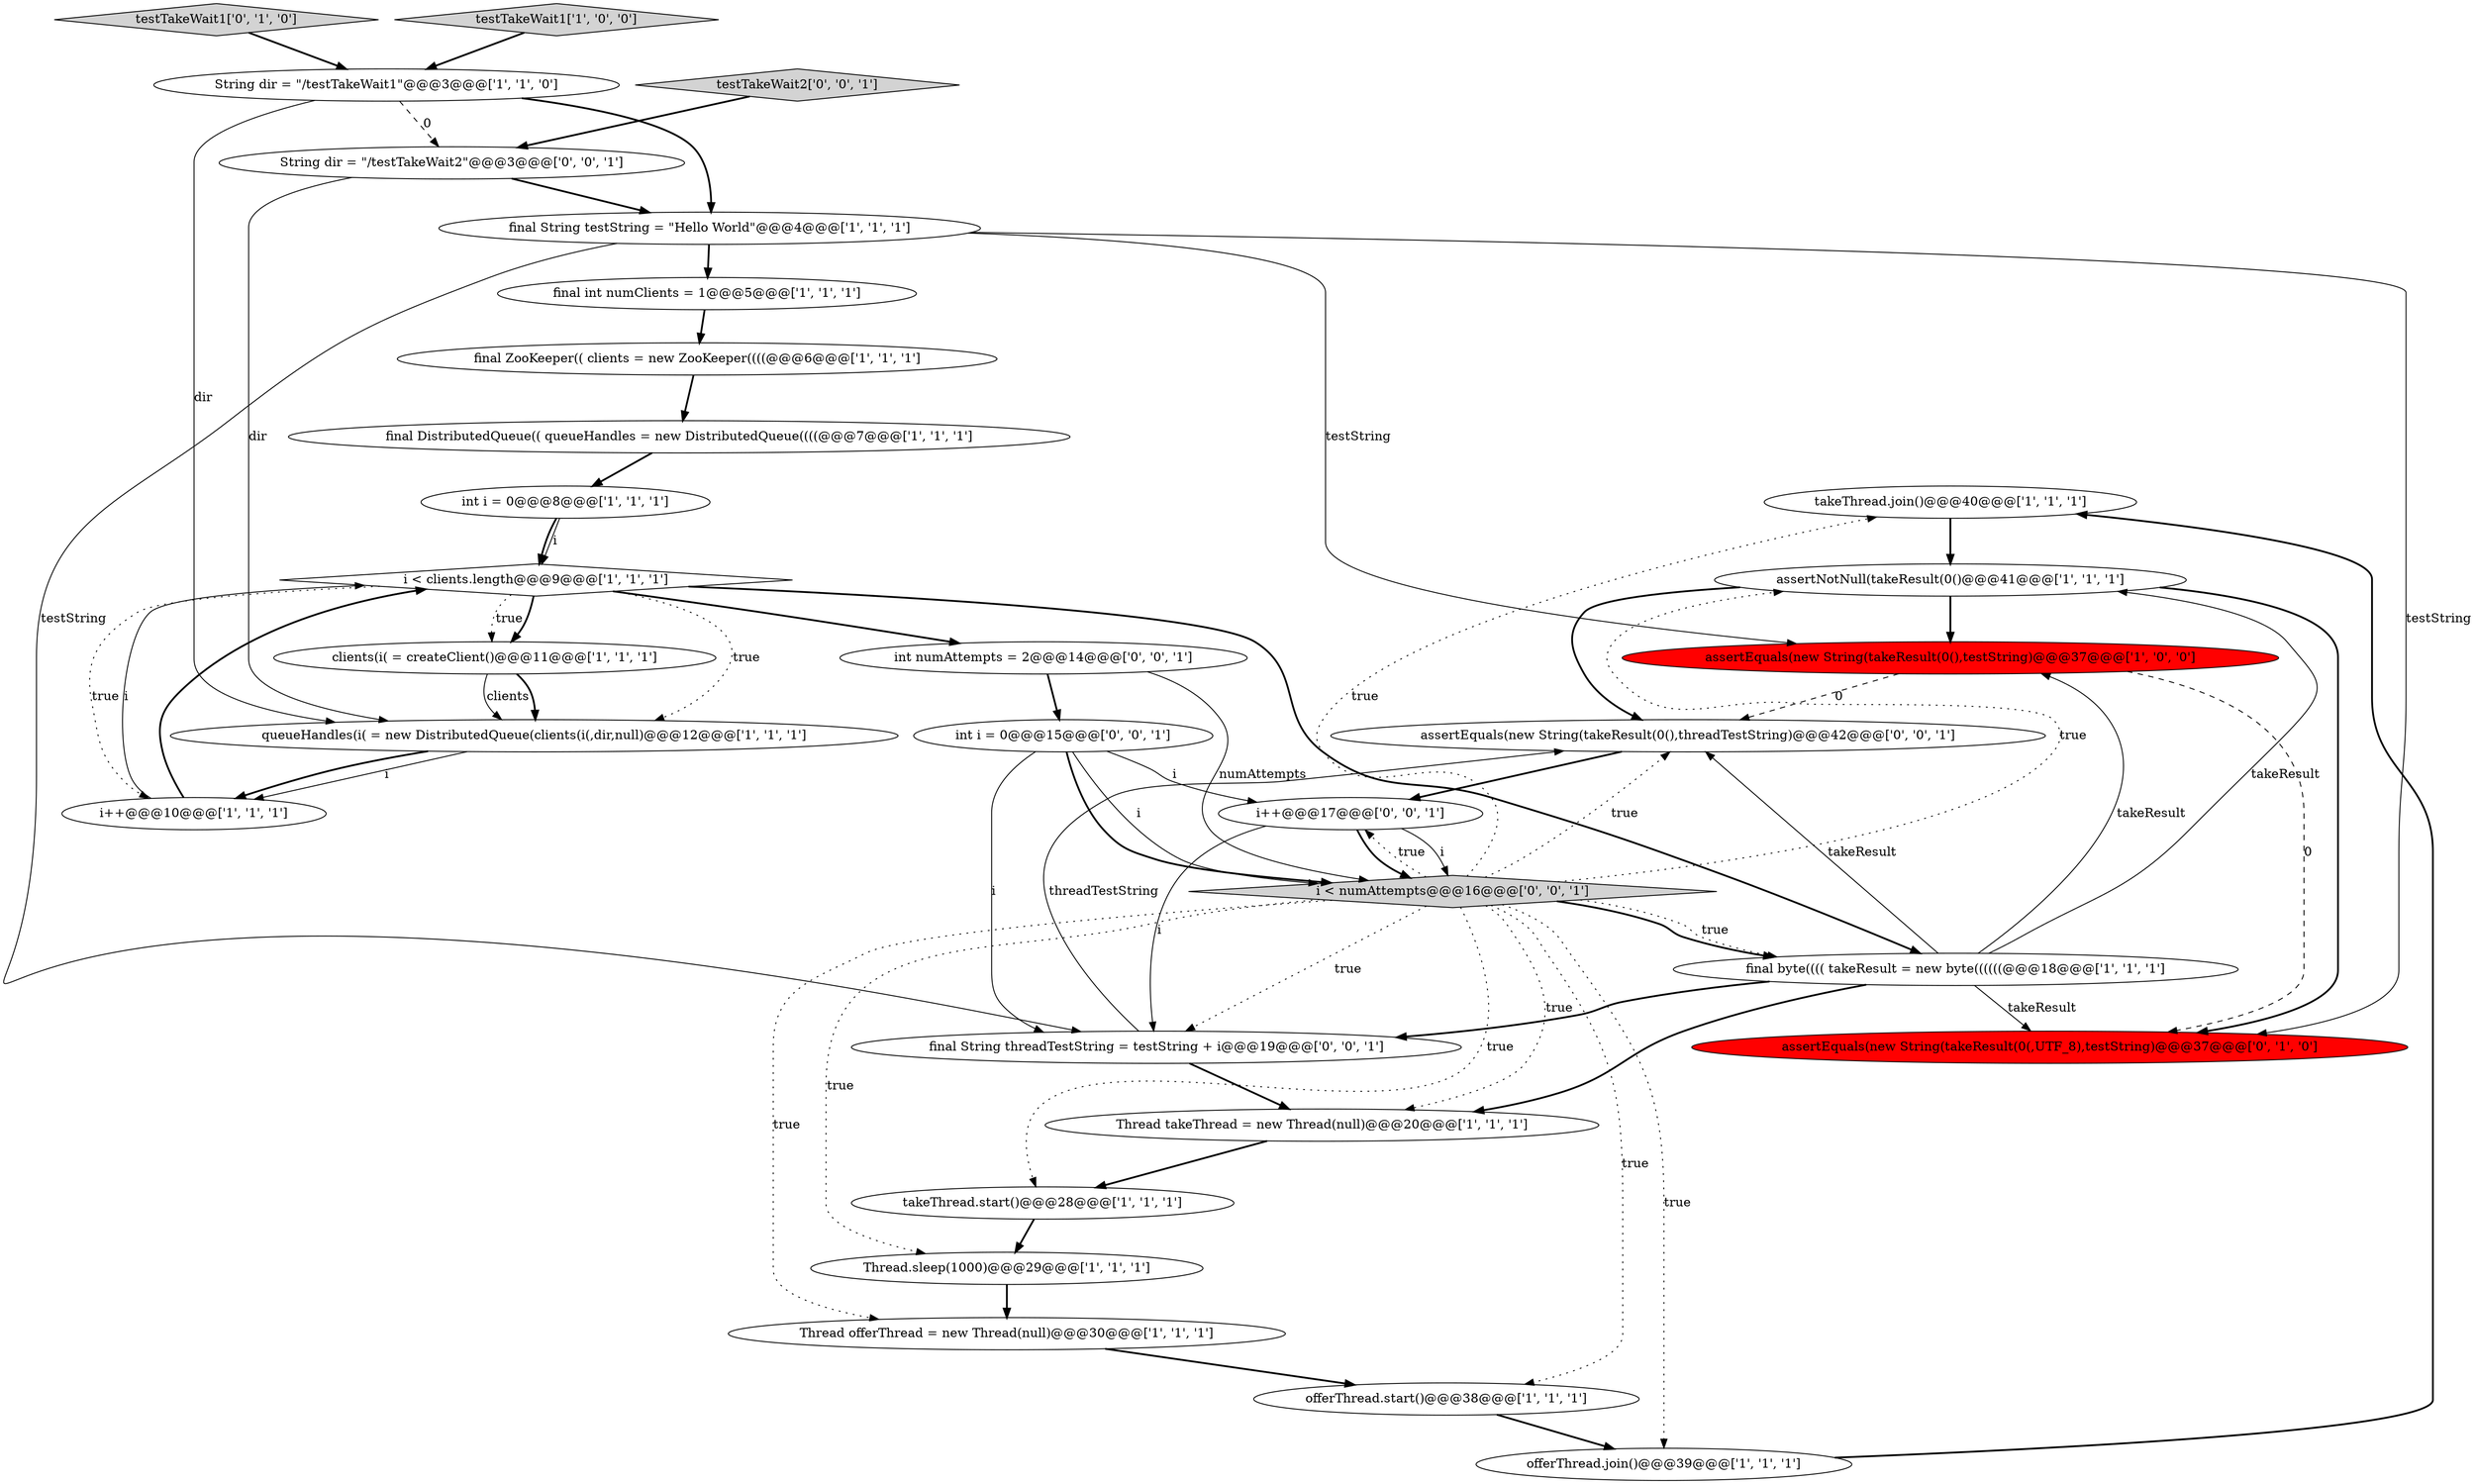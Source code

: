 digraph {
7 [style = filled, label = "takeThread.join()@@@40@@@['1', '1', '1']", fillcolor = white, shape = ellipse image = "AAA0AAABBB1BBB"];
11 [style = filled, label = "Thread.sleep(1000)@@@29@@@['1', '1', '1']", fillcolor = white, shape = ellipse image = "AAA0AAABBB1BBB"];
14 [style = filled, label = "clients(i( = createClient()@@@11@@@['1', '1', '1']", fillcolor = white, shape = ellipse image = "AAA0AAABBB1BBB"];
21 [style = filled, label = "testTakeWait1['0', '1', '0']", fillcolor = lightgray, shape = diamond image = "AAA0AAABBB2BBB"];
19 [style = filled, label = "offerThread.join()@@@39@@@['1', '1', '1']", fillcolor = white, shape = ellipse image = "AAA0AAABBB1BBB"];
18 [style = filled, label = "Thread takeThread = new Thread(null)@@@20@@@['1', '1', '1']", fillcolor = white, shape = ellipse image = "AAA0AAABBB1BBB"];
0 [style = filled, label = "queueHandles(i( = new DistributedQueue(clients(i(,dir,null)@@@12@@@['1', '1', '1']", fillcolor = white, shape = ellipse image = "AAA0AAABBB1BBB"];
30 [style = filled, label = "int numAttempts = 2@@@14@@@['0', '0', '1']", fillcolor = white, shape = ellipse image = "AAA0AAABBB3BBB"];
26 [style = filled, label = "testTakeWait2['0', '0', '1']", fillcolor = lightgray, shape = diamond image = "AAA0AAABBB3BBB"];
16 [style = filled, label = "i < clients.length@@@9@@@['1', '1', '1']", fillcolor = white, shape = diamond image = "AAA0AAABBB1BBB"];
29 [style = filled, label = "i++@@@17@@@['0', '0', '1']", fillcolor = white, shape = ellipse image = "AAA0AAABBB3BBB"];
8 [style = filled, label = "assertEquals(new String(takeResult(0(),testString)@@@37@@@['1', '0', '0']", fillcolor = red, shape = ellipse image = "AAA1AAABBB1BBB"];
12 [style = filled, label = "final int numClients = 1@@@5@@@['1', '1', '1']", fillcolor = white, shape = ellipse image = "AAA0AAABBB1BBB"];
22 [style = filled, label = "assertEquals(new String(takeResult(0(,UTF_8),testString)@@@37@@@['0', '1', '0']", fillcolor = red, shape = ellipse image = "AAA1AAABBB2BBB"];
1 [style = filled, label = "testTakeWait1['1', '0', '0']", fillcolor = lightgray, shape = diamond image = "AAA0AAABBB1BBB"];
28 [style = filled, label = "int i = 0@@@15@@@['0', '0', '1']", fillcolor = white, shape = ellipse image = "AAA0AAABBB3BBB"];
27 [style = filled, label = "assertEquals(new String(takeResult(0(),threadTestString)@@@42@@@['0', '0', '1']", fillcolor = white, shape = ellipse image = "AAA0AAABBB3BBB"];
5 [style = filled, label = "i++@@@10@@@['1', '1', '1']", fillcolor = white, shape = ellipse image = "AAA0AAABBB1BBB"];
2 [style = filled, label = "final DistributedQueue(( queueHandles = new DistributedQueue((((@@@7@@@['1', '1', '1']", fillcolor = white, shape = ellipse image = "AAA0AAABBB1BBB"];
20 [style = filled, label = "takeThread.start()@@@28@@@['1', '1', '1']", fillcolor = white, shape = ellipse image = "AAA0AAABBB1BBB"];
24 [style = filled, label = "final String threadTestString = testString + i@@@19@@@['0', '0', '1']", fillcolor = white, shape = ellipse image = "AAA0AAABBB3BBB"];
10 [style = filled, label = "Thread offerThread = new Thread(null)@@@30@@@['1', '1', '1']", fillcolor = white, shape = ellipse image = "AAA0AAABBB1BBB"];
9 [style = filled, label = "int i = 0@@@8@@@['1', '1', '1']", fillcolor = white, shape = ellipse image = "AAA0AAABBB1BBB"];
3 [style = filled, label = "final String testString = \"Hello World\"@@@4@@@['1', '1', '1']", fillcolor = white, shape = ellipse image = "AAA0AAABBB1BBB"];
17 [style = filled, label = "final byte(((( takeResult = new byte((((((@@@18@@@['1', '1', '1']", fillcolor = white, shape = ellipse image = "AAA0AAABBB1BBB"];
23 [style = filled, label = "String dir = \"/testTakeWait2\"@@@3@@@['0', '0', '1']", fillcolor = white, shape = ellipse image = "AAA0AAABBB3BBB"];
25 [style = filled, label = "i < numAttempts@@@16@@@['0', '0', '1']", fillcolor = lightgray, shape = diamond image = "AAA0AAABBB3BBB"];
4 [style = filled, label = "assertNotNull(takeResult(0()@@@41@@@['1', '1', '1']", fillcolor = white, shape = ellipse image = "AAA0AAABBB1BBB"];
6 [style = filled, label = "offerThread.start()@@@38@@@['1', '1', '1']", fillcolor = white, shape = ellipse image = "AAA0AAABBB1BBB"];
13 [style = filled, label = "String dir = \"/testTakeWait1\"@@@3@@@['1', '1', '0']", fillcolor = white, shape = ellipse image = "AAA0AAABBB1BBB"];
15 [style = filled, label = "final ZooKeeper(( clients = new ZooKeeper((((@@@6@@@['1', '1', '1']", fillcolor = white, shape = ellipse image = "AAA0AAABBB1BBB"];
23->0 [style = solid, label="dir"];
15->2 [style = bold, label=""];
5->16 [style = solid, label="i"];
14->0 [style = solid, label="clients"];
17->4 [style = solid, label="takeResult"];
17->8 [style = solid, label="takeResult"];
17->22 [style = solid, label="takeResult"];
28->25 [style = solid, label="i"];
25->4 [style = dotted, label="true"];
29->25 [style = solid, label="i"];
12->15 [style = bold, label=""];
28->24 [style = solid, label="i"];
24->27 [style = solid, label="threadTestString"];
29->25 [style = bold, label=""];
25->24 [style = dotted, label="true"];
23->3 [style = bold, label=""];
6->19 [style = bold, label=""];
2->9 [style = bold, label=""];
3->12 [style = bold, label=""];
16->17 [style = bold, label=""];
7->4 [style = bold, label=""];
9->16 [style = solid, label="i"];
28->29 [style = solid, label="i"];
25->29 [style = dotted, label="true"];
24->18 [style = bold, label=""];
25->17 [style = bold, label=""];
10->6 [style = bold, label=""];
1->13 [style = bold, label=""];
9->16 [style = bold, label=""];
30->25 [style = solid, label="numAttempts"];
3->8 [style = solid, label="testString"];
0->5 [style = solid, label="i"];
25->11 [style = dotted, label="true"];
25->18 [style = dotted, label="true"];
25->7 [style = dotted, label="true"];
29->24 [style = solid, label="i"];
5->16 [style = bold, label=""];
8->22 [style = dashed, label="0"];
18->20 [style = bold, label=""];
17->24 [style = bold, label=""];
30->28 [style = bold, label=""];
16->0 [style = dotted, label="true"];
13->3 [style = bold, label=""];
14->0 [style = bold, label=""];
21->13 [style = bold, label=""];
25->17 [style = dotted, label="true"];
11->10 [style = bold, label=""];
17->27 [style = solid, label="takeResult"];
16->30 [style = bold, label=""];
4->27 [style = bold, label=""];
26->23 [style = bold, label=""];
16->14 [style = dotted, label="true"];
16->5 [style = dotted, label="true"];
25->20 [style = dotted, label="true"];
25->6 [style = dotted, label="true"];
28->25 [style = bold, label=""];
13->23 [style = dashed, label="0"];
16->14 [style = bold, label=""];
4->8 [style = bold, label=""];
8->27 [style = dashed, label="0"];
25->10 [style = dotted, label="true"];
27->29 [style = bold, label=""];
13->0 [style = solid, label="dir"];
25->27 [style = dotted, label="true"];
25->19 [style = dotted, label="true"];
19->7 [style = bold, label=""];
4->22 [style = bold, label=""];
3->22 [style = solid, label="testString"];
3->24 [style = solid, label="testString"];
17->18 [style = bold, label=""];
0->5 [style = bold, label=""];
20->11 [style = bold, label=""];
}
